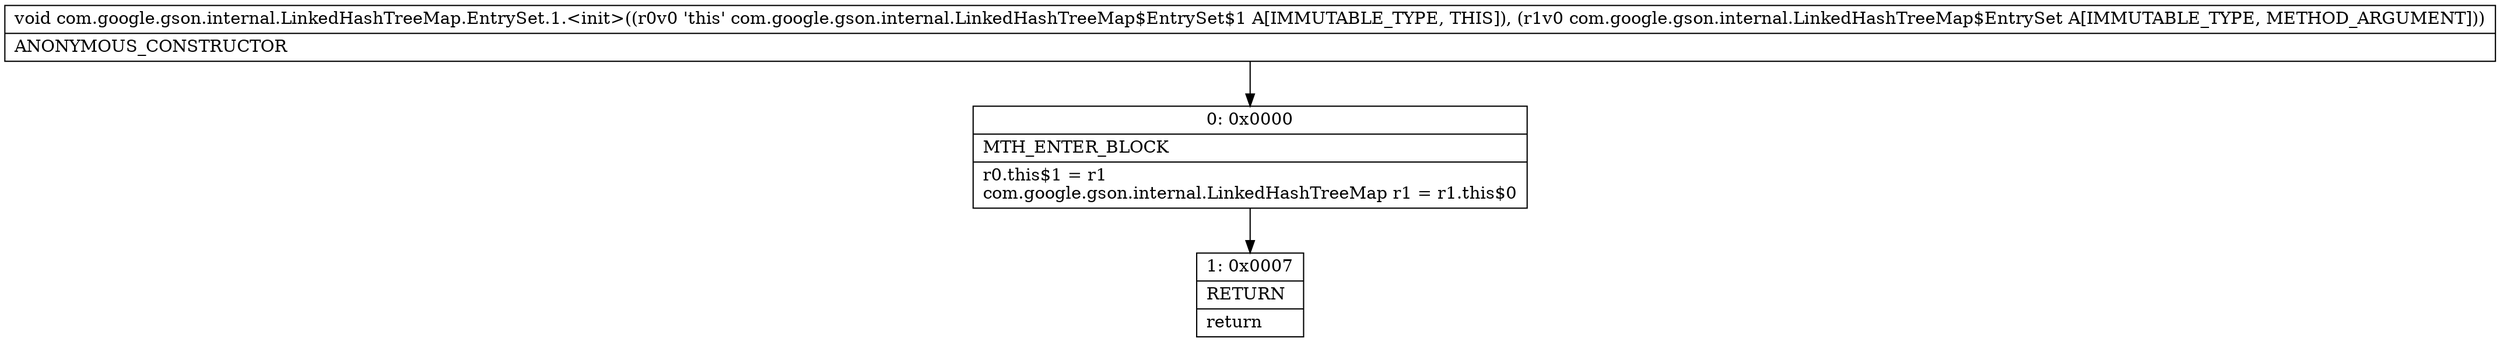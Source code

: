 digraph "CFG forcom.google.gson.internal.LinkedHashTreeMap.EntrySet.1.\<init\>(Lcom\/google\/gson\/internal\/LinkedHashTreeMap$EntrySet;)V" {
Node_0 [shape=record,label="{0\:\ 0x0000|MTH_ENTER_BLOCK\l|r0.this$1 = r1\lcom.google.gson.internal.LinkedHashTreeMap r1 = r1.this$0\l}"];
Node_1 [shape=record,label="{1\:\ 0x0007|RETURN\l|return\l}"];
MethodNode[shape=record,label="{void com.google.gson.internal.LinkedHashTreeMap.EntrySet.1.\<init\>((r0v0 'this' com.google.gson.internal.LinkedHashTreeMap$EntrySet$1 A[IMMUTABLE_TYPE, THIS]), (r1v0 com.google.gson.internal.LinkedHashTreeMap$EntrySet A[IMMUTABLE_TYPE, METHOD_ARGUMENT]))  | ANONYMOUS_CONSTRUCTOR\l}"];
MethodNode -> Node_0;
Node_0 -> Node_1;
}

